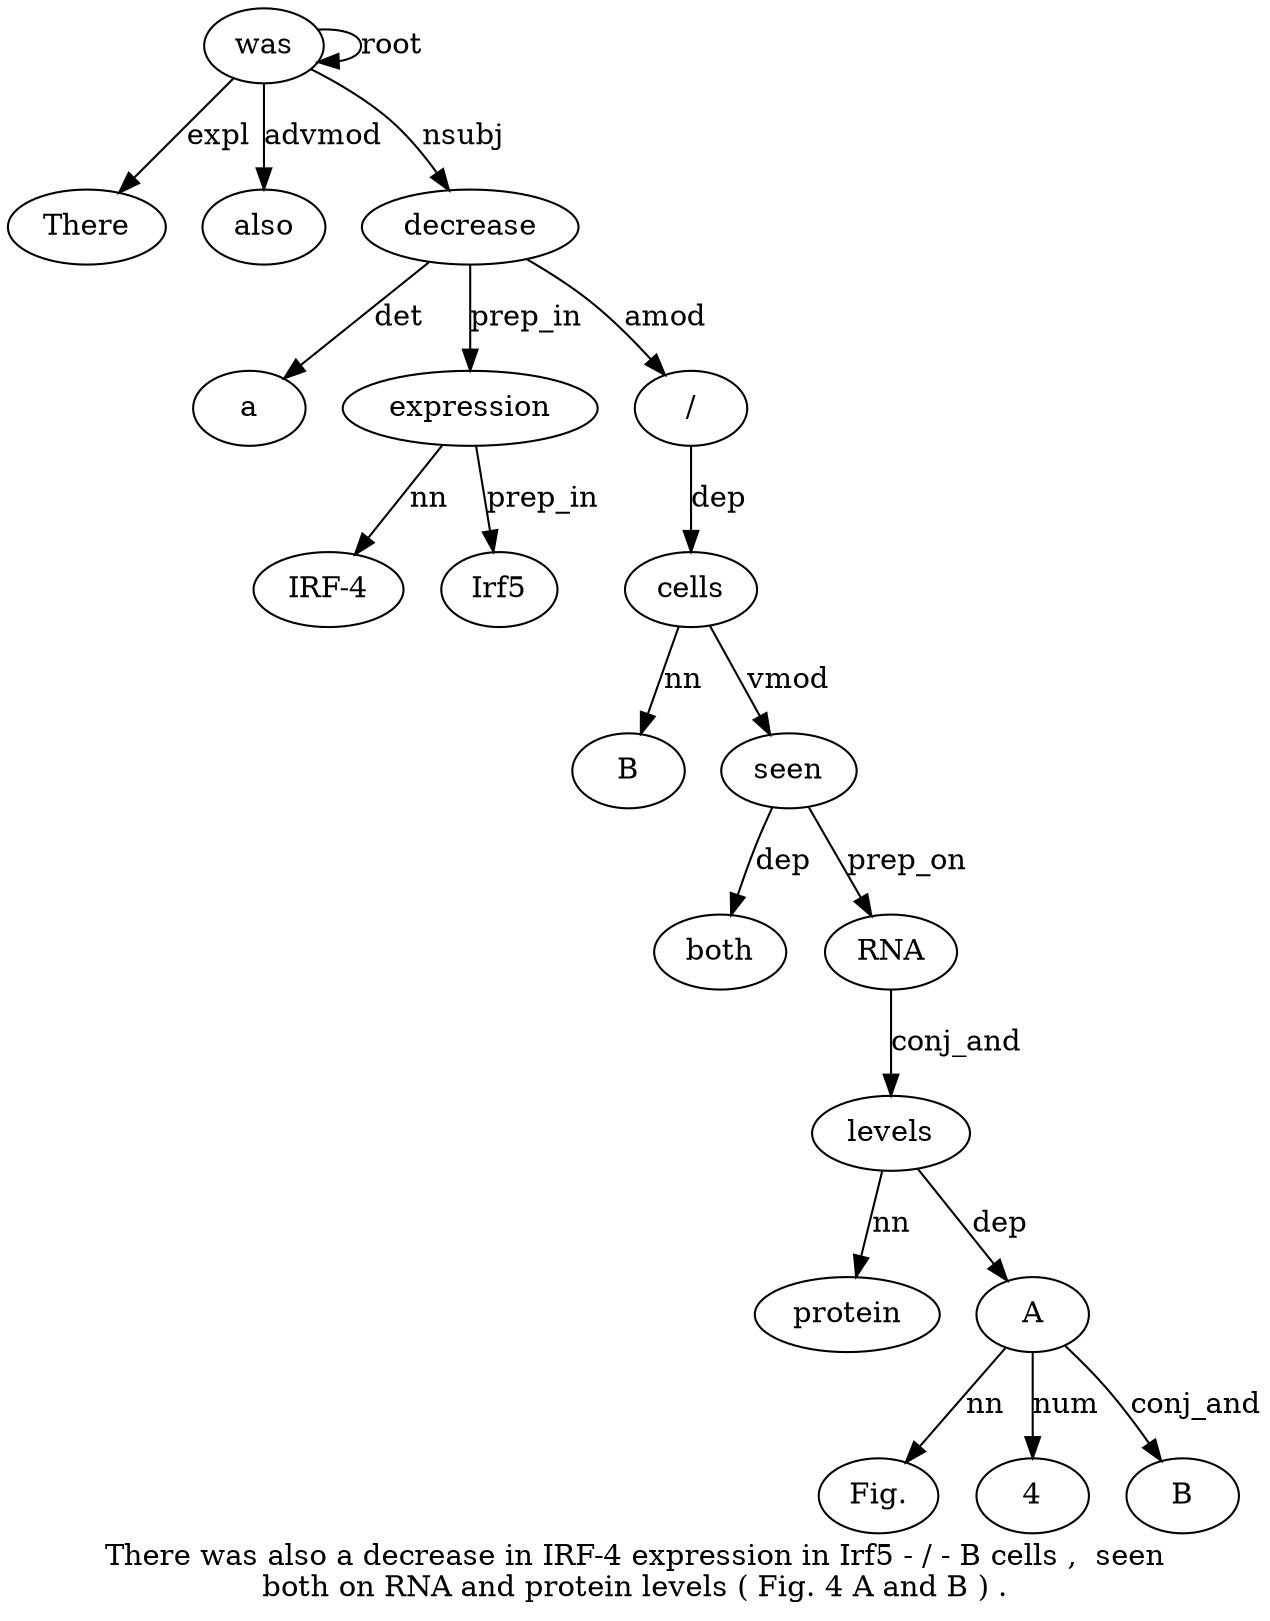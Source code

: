 digraph "There was also a decrease in IRF-4 expression in Irf5 - / - B cells ,  seen both on RNA and protein levels ( Fig. 4 A and B ) ." {
label="There was also a decrease in IRF-4 expression in Irf5 - / - B cells ,  seen
both on RNA and protein levels ( Fig. 4 A and B ) .";
was2 [style=filled, fillcolor=white, label=was];
There1 [style=filled, fillcolor=white, label=There];
was2 -> There1  [label=expl];
was2 -> was2  [label=root];
also3 [style=filled, fillcolor=white, label=also];
was2 -> also3  [label=advmod];
decrease5 [style=filled, fillcolor=white, label=decrease];
a4 [style=filled, fillcolor=white, label=a];
decrease5 -> a4  [label=det];
was2 -> decrease5  [label=nsubj];
expression8 [style=filled, fillcolor=white, label=expression];
"IRF-47" [style=filled, fillcolor=white, label="IRF-4"];
expression8 -> "IRF-47"  [label=nn];
decrease5 -> expression8  [label=prep_in];
Irf510 [style=filled, fillcolor=white, label=Irf5];
expression8 -> Irf510  [label=prep_in];
"/12" [style=filled, fillcolor=white, label="/"];
decrease5 -> "/12"  [label=amod];
cells15 [style=filled, fillcolor=white, label=cells];
B14 [style=filled, fillcolor=white, label=B];
cells15 -> B14  [label=nn];
"/12" -> cells15  [label=dep];
seen17 [style=filled, fillcolor=white, label=seen];
cells15 -> seen17  [label=vmod];
both18 [style=filled, fillcolor=white, label=both];
seen17 -> both18  [label=dep];
RNA20 [style=filled, fillcolor=white, label=RNA];
seen17 -> RNA20  [label=prep_on];
levels23 [style=filled, fillcolor=white, label=levels];
protein22 [style=filled, fillcolor=white, label=protein];
levels23 -> protein22  [label=nn];
RNA20 -> levels23  [label=conj_and];
A27 [style=filled, fillcolor=white, label=A];
"Fig.25" [style=filled, fillcolor=white, label="Fig."];
A27 -> "Fig.25"  [label=nn];
426 [style=filled, fillcolor=white, label=4];
A27 -> 426  [label=num];
levels23 -> A27  [label=dep];
B29 [style=filled, fillcolor=white, label=B];
A27 -> B29  [label=conj_and];
}
